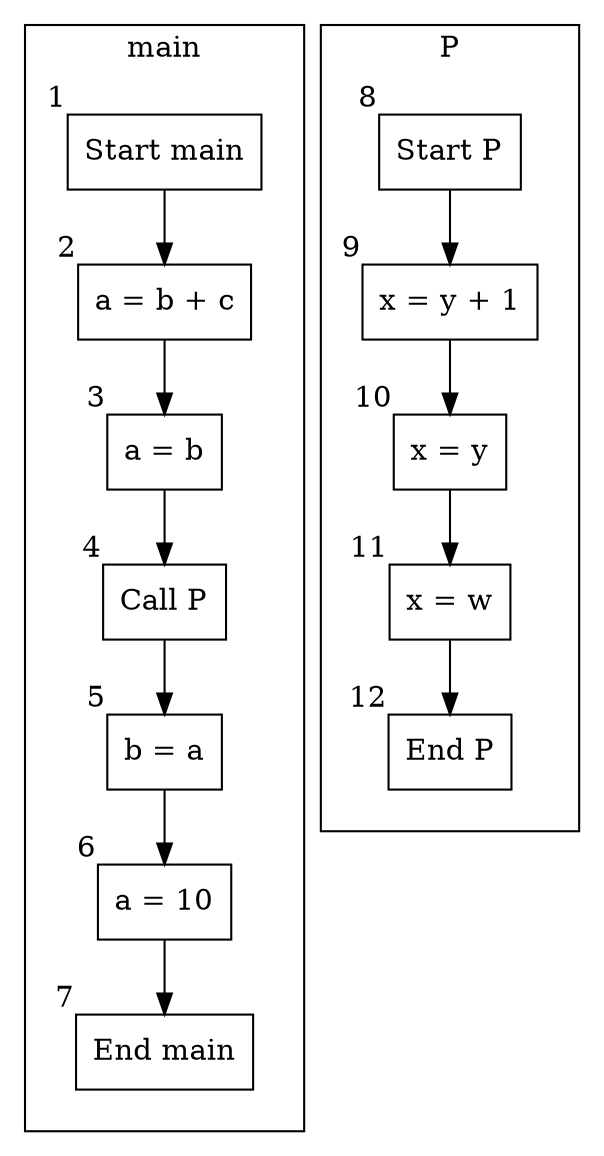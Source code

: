 digraph G {
	subgraph cluster_main {
		label = "main";
		margin = 20;
		node_1 [shape=box, xlabel="1", label="Start main"];
		node_2 [shape=box, xlabel="2", label="a = b + c"];
		node_3 [shape=box, xlabel="3", label="a = b"];
		node_4 [shape=box, xlabel="4", label="Call P"];
		node_5 [shape=box, xlabel="5", label="b = a"];
		node_6 [shape=box, xlabel="6", label="a = 10"];
		node_7 [shape=box, xlabel="7", label="End main"];
		node_1 -> node_2;
		node_2 -> node_3;
		node_3 -> node_4;
		node_4 -> node_5;
		node_5 -> node_6;
		node_6 -> node_7;
	}

	subgraph cluster_P {
		label = "P";
		margin = 20;
		node_8 [shape=box, xlabel="8", label="Start P"];
		node_9 [shape=box, xlabel="9", label="x = y + 1"];
		node_10 [shape=box, xlabel="10", label="x = y"];
		node_11 [shape=box, xlabel="11", label="x = w"];
		node_12 [shape=box, xlabel="12", label="End P"];
		node_8 -> node_9;
		node_9 -> node_10;
		node_10 -> node_11;
		node_11 -> node_12;
	}

}
